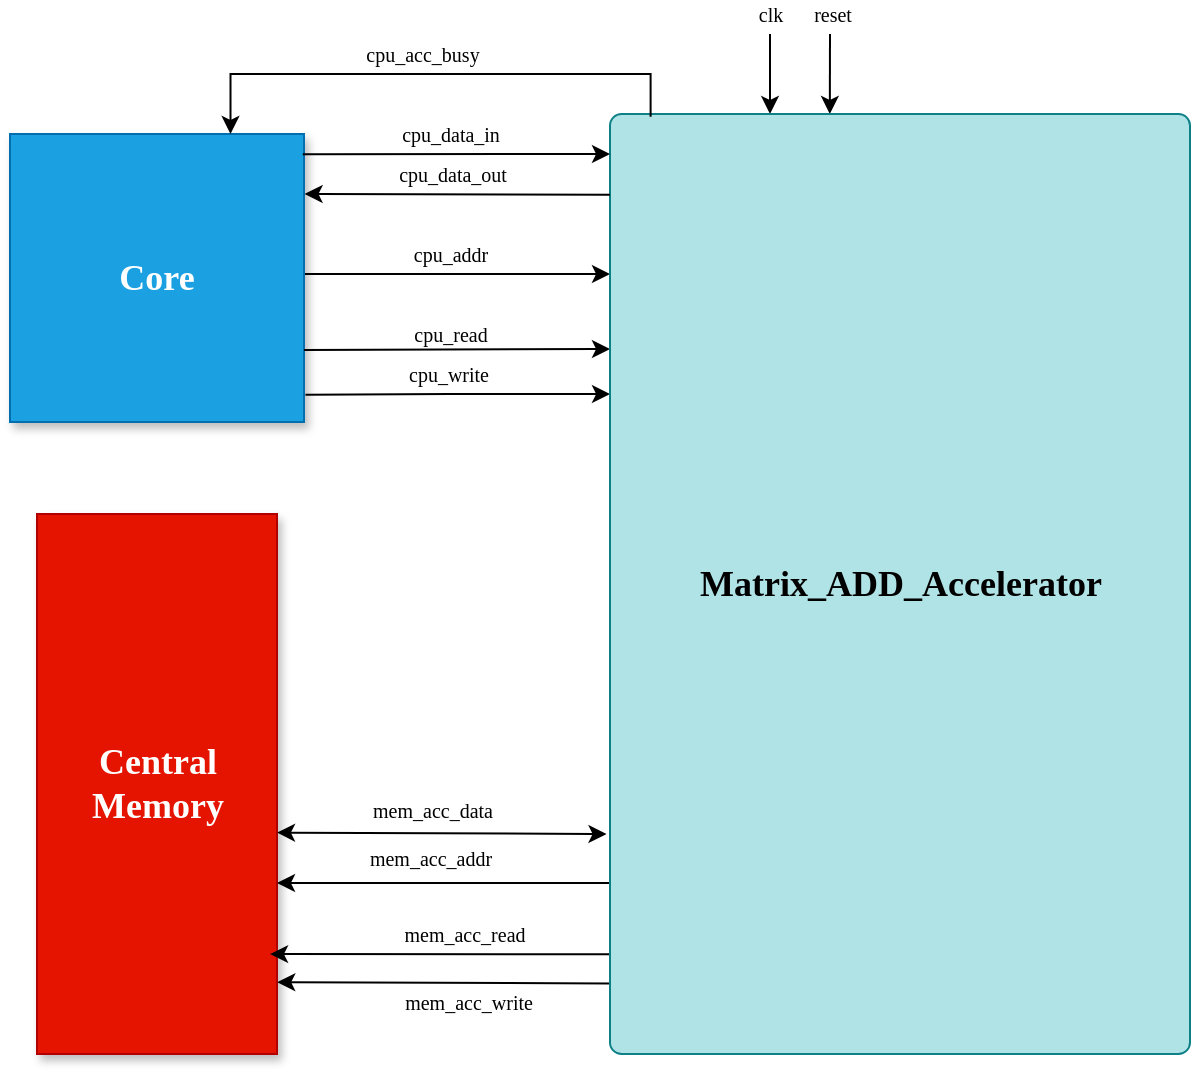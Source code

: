 <mxfile version="24.7.5">
  <diagram name="Page-1" id="90a13364-a465-7bf4-72fc-28e22215d7a0">
    <mxGraphModel dx="954" dy="606" grid="1" gridSize="10" guides="1" tooltips="1" connect="1" arrows="1" fold="1" page="1" pageScale="1.5" pageWidth="1169" pageHeight="826" background="none" math="0" shadow="0">
      <root>
        <mxCell id="0" style=";html=1;" />
        <mxCell id="1" style=";html=1;" parent="0" />
        <mxCell id="3a17f1ce550125da-20" value="cpu_addr" style="edgeStyle=elbowEdgeStyle;rounded=0;html=1;startArrow=none;startFill=0;jettySize=auto;orthogonalLoop=1;fontSize=10;elbow=vertical;fontFamily=Times New Roman;exitX=1;exitY=0.5;exitDx=0;exitDy=0;exitPerimeter=0;" parent="1" source="3a17f1ce550125da-8" target="Q9g3wIY3yxF1V_J0YQua-2" edge="1">
          <mxGeometry x="-0.039" y="10" relative="1" as="geometry">
            <Array as="points">
              <mxPoint x="770" y="520" />
            </Array>
            <mxPoint as="offset" />
            <mxPoint x="760" y="510" as="sourcePoint" />
            <mxPoint x="860" y="520" as="targetPoint" />
          </mxGeometry>
        </mxCell>
        <mxCell id="3a17f1ce550125da-8" value="&lt;b&gt;&lt;font face=&quot;Verdana&quot;&gt;Core&lt;/font&gt;&lt;/b&gt;" style="whiteSpace=wrap;html=1;shadow=1;fontSize=18;fontFamily=Times New Roman;points=[[0,0,0,0,0],[0,0.25,0,0,0],[0,0.5,0,0,0],[0,0.75,0,0,0],[0,1,0,0,0],[0.09,1,0,0,0],[0.18,1,0,0,0],[0.25,0,0,0,0],[0.25,1,0,0,0],[0.27,1,0,0,0],[0.36,1,0,0,0],[0.45,1,0,0,0],[0.5,0,0,0,0],[0.5,1,0,0,0],[0.55,1,0,0,0],[0.64,1,0,0,0],[0.73,1,0,0,0],[0.75,0,0,0,0],[0.82,1,0,0,0],[0.91,1,0,0,0],[1,0,0,0,0],[1,0.25,0,0,0],[1,0.5,0,0,0],[1,0.75,0,0,0],[1,0.88,0,0,0],[1,1,0,0,0]];fillColor=#1ba1e2;fontColor=#ffffff;strokeColor=#006EAF;" parent="1" vertex="1">
          <mxGeometry x="570" y="450" width="147" height="144" as="geometry" />
        </mxCell>
        <mxCell id="3a17f1ce550125da-11" value="&lt;font face=&quot;Verdana&quot;&gt;&lt;b&gt;Central Memory&lt;/b&gt;&lt;/font&gt;" style="whiteSpace=wrap;html=1;shadow=1;fontSize=18;points=[[0,0,0,0,0],[0,0.25,0,0,0],[0,0.5,0,0,0],[0,0.75,0,0,0],[0,1,0,0,0],[0.09,0,0,0,0],[0.18,0,0,0,0],[0.25,0,0,0,0],[0.25,1,0,0,0],[0.27,0,0,0,0],[0.36,0,0,0,0],[0.45,0,0,0,0],[0.5,0,0,0,0],[0.5,1,0,0,0],[0.55,0,0,0,0],[0.64,0,0,0,0],[0.73,0,0,0,0],[0.75,0,0,0,0],[0.75,1,0,0,0],[0.82,0,0,0,0],[0.91,0,0,0,0],[1,0,0,0,0],[1,0.02,0,0,0],[1,0.05,0,0,0],[1,0.07,0,0,0],[1,0.1,0,0,0],[1,0.12,0,0,0],[1,0.15,0,0,0],[1,0.17,0,0,0],[1,0.2,0,0,0],[1,0.22,0,0,0],[1,0.24,0,0,0],[1,0.25,0,0,0],[1,0.27,0,0,0],[1,0.29,0,0,0],[1,0.32,0,0,0],[1,0.34,0,0,0],[1,0.37,0,0,0],[1,0.39,0,0,0],[1,0.41,0,0,0],[1,0.44,0,0,0],[1,0.46,0,0,0],[1,0.49,0,0,0],[1,0.5,0,0,0],[1,0.51,0,0,0],[1,0.54,0,0,0],[1,0.56,0,0,0],[1,0.59,0,0,0],[1,0.61,0,0,0],[1,0.63,0,0,0],[1,0.66,0,0,0],[1,0.68,0,0,0],[1,0.71,0,0,0],[1,0.73,0,0,0],[1,0.75,0,0,0],[1,0.76,0,0,0],[1,0.78,0,0,0],[1,0.8,0,0,0],[1,0.83,0,0,0],[1,0.85,0,0,0],[1,0.88,0,0,0],[1,0.9,0,0,0],[1,0.93,0,0,0],[1,0.95,0,0,0],[1,0.98,0,0,0],[1,1,0,0,0]];fillColor=#e51400;strokeColor=#B20000;fontColor=#ffffff;" parent="1" vertex="1">
          <mxGeometry x="583.5" y="640" width="120" height="270" as="geometry" />
        </mxCell>
        <mxCell id="3FxcDMHDTFmQyKi9c6RH-3" value="cpu_read" style="endArrow=classic;html=1;rounded=0;exitX=1;exitY=0.75;exitDx=0;exitDy=0;fontFamily=Times New Roman;fontSize=10;entryX=0;entryY=0.25;entryDx=0;entryDy=0;" parent="1" source="3a17f1ce550125da-8" target="Q9g3wIY3yxF1V_J0YQua-2" edge="1">
          <mxGeometry x="-0.045" y="8" width="50" height="50" relative="1" as="geometry">
            <mxPoint x="750" y="620" as="sourcePoint" />
            <mxPoint x="810" y="557" as="targetPoint" />
            <mxPoint as="offset" />
          </mxGeometry>
        </mxCell>
        <mxCell id="3FxcDMHDTFmQyKi9c6RH-4" value="cpu_write" style="endArrow=classic;html=1;rounded=0;fontFamily=Times New Roman;fontSize=10;entryX=0;entryY=0.298;entryDx=0;entryDy=0;entryPerimeter=0;exitX=1.005;exitY=0.905;exitDx=0;exitDy=0;exitPerimeter=0;" parent="1" edge="1" target="Q9g3wIY3yxF1V_J0YQua-2" source="3a17f1ce550125da-8">
          <mxGeometry x="-0.067" y="10" width="50" height="50" relative="1" as="geometry">
            <mxPoint x="720" y="580" as="sourcePoint" />
            <mxPoint x="860" y="580" as="targetPoint" />
            <mxPoint as="offset" />
            <Array as="points">
              <mxPoint x="790" y="580" />
            </Array>
          </mxGeometry>
        </mxCell>
        <mxCell id="3FxcDMHDTFmQyKi9c6RH-9" value="&lt;font style=&quot;font-size: 10px;&quot;&gt;mem_acc_data&lt;/font&gt;" style="endArrow=classic;startArrow=classic;html=1;rounded=0;exitX=1;exitY=0.59;exitDx=0;exitDy=0;fontFamily=Times New Roman;entryX=-0.006;entryY=0.766;entryDx=0;entryDy=0;entryPerimeter=0;exitPerimeter=0;" parent="1" edge="1" target="Q9g3wIY3yxF1V_J0YQua-2" source="3a17f1ce550125da-11">
          <mxGeometry x="-0.059" y="12" width="50" height="50" relative="1" as="geometry">
            <mxPoint x="717" y="800" as="sourcePoint" />
            <mxPoint x="790" y="800" as="targetPoint" />
            <mxPoint as="offset" />
          </mxGeometry>
        </mxCell>
        <mxCell id="3FxcDMHDTFmQyKi9c6RH-10" value="mem_acc_addr" style="edgeStyle=elbowEdgeStyle;rounded=0;html=1;startArrow=none;startFill=0;jettySize=auto;orthogonalLoop=1;fontSize=10;elbow=vertical;fontFamily=Times New Roman;exitX=0;exitY=0.818;exitDx=0;exitDy=0;exitPerimeter=0;entryX=1;entryY=0.68;entryDx=0;entryDy=0;entryPerimeter=0;" parent="1" edge="1" target="3a17f1ce550125da-11" source="Q9g3wIY3yxF1V_J0YQua-2">
          <mxGeometry x="0.095" y="-13" relative="1" as="geometry">
            <Array as="points">
              <mxPoint x="747" y="824.5" />
            </Array>
            <mxPoint x="790" y="825" as="sourcePoint" />
            <mxPoint x="717" y="825" as="targetPoint" />
            <mxPoint x="1" as="offset" />
          </mxGeometry>
        </mxCell>
        <mxCell id="3FxcDMHDTFmQyKi9c6RH-12" value="mem_acc_read" style="endArrow=classic;html=1;rounded=0;exitX=0;exitY=0.894;exitDx=0;exitDy=0;fontFamily=Times New Roman;fontSize=10;exitPerimeter=0;entryX=0.971;entryY=0.815;entryDx=0;entryDy=0;entryPerimeter=0;" parent="1" edge="1" target="3a17f1ce550125da-11" source="Q9g3wIY3yxF1V_J0YQua-2">
          <mxGeometry x="-0.143" y="-10" width="50" height="50" relative="1" as="geometry">
            <mxPoint x="790" y="860" as="sourcePoint" />
            <mxPoint x="720" y="860" as="targetPoint" />
            <mxPoint as="offset" />
          </mxGeometry>
        </mxCell>
        <mxCell id="3FxcDMHDTFmQyKi9c6RH-13" value="mem_acc_write" style="endArrow=classic;html=1;rounded=0;fontFamily=Times New Roman;fontSize=10;exitX=0.001;exitY=0.925;exitDx=0;exitDy=0;exitPerimeter=0;entryX=1.001;entryY=0.867;entryDx=0;entryDy=0;entryPerimeter=0;" parent="1" edge="1" target="3a17f1ce550125da-11" source="Q9g3wIY3yxF1V_J0YQua-2">
          <mxGeometry x="-0.145" y="10" width="50" height="50" relative="1" as="geometry">
            <mxPoint x="790" y="874.5" as="sourcePoint" />
            <mxPoint x="720" y="874" as="targetPoint" />
            <mxPoint as="offset" />
          </mxGeometry>
        </mxCell>
        <mxCell id="3FxcDMHDTFmQyKi9c6RH-15" value="&lt;font style=&quot;font-size: 10px;&quot; face=&quot;Times New Roman&quot;&gt;clk&lt;/font&gt;" style="endArrow=classic;html=1;rounded=0;" parent="1" edge="1">
          <mxGeometry x="-1" y="10" width="50" height="50" relative="1" as="geometry">
            <mxPoint x="950" y="400" as="sourcePoint" />
            <mxPoint x="950" y="440" as="targetPoint" />
            <mxPoint x="-10" y="-10" as="offset" />
          </mxGeometry>
        </mxCell>
        <mxCell id="3FxcDMHDTFmQyKi9c6RH-16" value="&lt;font style=&quot;font-size: 10px;&quot; face=&quot;Times New Roman&quot;&gt;reset&lt;/font&gt;" style="endArrow=classic;html=1;rounded=0;entryX=0.379;entryY=0;entryDx=0;entryDy=0;entryPerimeter=0;" parent="1" edge="1" target="Q9g3wIY3yxF1V_J0YQua-2">
          <mxGeometry x="-1" y="10" width="50" height="50" relative="1" as="geometry">
            <mxPoint x="980" y="400" as="sourcePoint" />
            <mxPoint x="991" y="440" as="targetPoint" />
            <mxPoint x="-9" y="-10" as="offset" />
          </mxGeometry>
        </mxCell>
        <mxCell id="Q9g3wIY3yxF1V_J0YQua-2" value="" style="rounded=1;whiteSpace=wrap;html=1;arcSize=2;fillColor=#b0e3e6;strokeColor=#0e8088;" vertex="1" parent="1">
          <mxGeometry x="870" y="440" width="290" height="470" as="geometry" />
        </mxCell>
        <mxCell id="Q9g3wIY3yxF1V_J0YQua-3" value="Matrix_ADD_Accelerator" style="text;html=1;align=center;verticalAlign=middle;whiteSpace=wrap;rounded=0;fontFamily=Verdana;fontSize=18;fontStyle=1" vertex="1" parent="1">
          <mxGeometry x="962.5" y="615" width="105" height="120" as="geometry" />
        </mxCell>
        <mxCell id="Q9g3wIY3yxF1V_J0YQua-5" value="cpu_data_in" style="edgeStyle=elbowEdgeStyle;rounded=0;html=1;startArrow=none;startFill=0;jettySize=auto;orthogonalLoop=1;fontSize=10;elbow=vertical;fontFamily=Times New Roman;entryX=0;entryY=0.106;entryDx=0;entryDy=0;entryPerimeter=0;exitX=0.996;exitY=0.07;exitDx=0;exitDy=0;exitPerimeter=0;" edge="1" parent="1" source="3a17f1ce550125da-8">
          <mxGeometry x="-0.046" y="10" relative="1" as="geometry">
            <Array as="points">
              <mxPoint x="757" y="460" />
            </Array>
            <mxPoint as="offset" />
            <mxPoint x="717" y="460" as="sourcePoint" />
            <mxPoint x="870" y="460" as="targetPoint" />
          </mxGeometry>
        </mxCell>
        <mxCell id="Q9g3wIY3yxF1V_J0YQua-9" value="cpu_data_out" style="edgeStyle=elbowEdgeStyle;rounded=0;html=1;startArrow=none;startFill=0;jettySize=auto;orthogonalLoop=1;fontSize=10;elbow=vertical;fontFamily=Times New Roman;exitX=0;exitY=0.086;exitDx=0;exitDy=0;exitPerimeter=0;entryX=1.002;entryY=0.207;entryDx=0;entryDy=0;entryPerimeter=0;" edge="1" parent="1" source="Q9g3wIY3yxF1V_J0YQua-2" target="3a17f1ce550125da-8">
          <mxGeometry x="0.037" y="-10" relative="1" as="geometry">
            <Array as="points">
              <mxPoint x="730" y="480" />
              <mxPoint x="780" y="480" />
            </Array>
            <mxPoint as="offset" />
            <mxPoint x="860" y="479.95" as="sourcePoint" />
            <mxPoint x="730" y="480" as="targetPoint" />
          </mxGeometry>
        </mxCell>
        <mxCell id="Q9g3wIY3yxF1V_J0YQua-10" value="cpu_acc_busy" style="edgeStyle=elbowEdgeStyle;rounded=0;html=1;startArrow=none;startFill=0;jettySize=auto;orthogonalLoop=1;fontSize=10;elbow=vertical;fontFamily=Times New Roman;exitX=0.07;exitY=0.003;exitDx=0;exitDy=0;exitPerimeter=0;entryX=0.75;entryY=0;entryDx=0;entryDy=0;entryPerimeter=0;" edge="1" parent="1" source="Q9g3wIY3yxF1V_J0YQua-2" target="3a17f1ce550125da-8">
          <mxGeometry x="0.037" y="-10" relative="1" as="geometry">
            <Array as="points">
              <mxPoint x="781" y="420" />
            </Array>
            <mxPoint as="offset" />
            <mxPoint x="871" y="420" as="sourcePoint" />
            <mxPoint x="717" y="420" as="targetPoint" />
          </mxGeometry>
        </mxCell>
      </root>
    </mxGraphModel>
  </diagram>
</mxfile>
